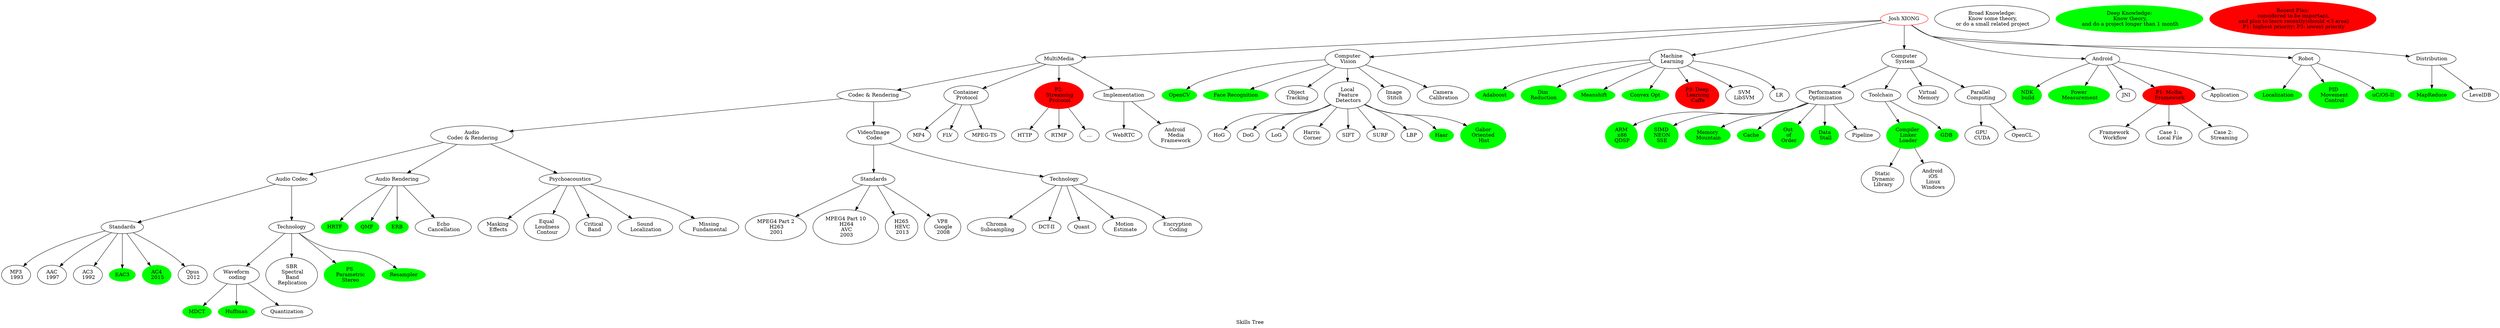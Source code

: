 digraph Skills_Tree 
{
    label="Skills Tree";  
    node [shape=ellipse];
    
    Josh_XIONG    [ label="Josh XIONG", fillcolor=green, color=red]
    Josh_XIONG -> {
        MultiMedia          [ label = "MultiMedia"]
        Computer_Vision     [ label = "Computer\n Vision"];
        Machine_Learning    [ label = "Machine\n Learning"];
        Computer_System     [ label = "Computer\n System"];
        Android             [ label = "Android" ];
        Robot               [ label = "Robot" ];
        // Internet            [ label = "Internet" ];
        Distribution        [ label = "Distribution" ]
    }
    Breadth_Knowledge [
        label = "Broad Knowledge:\n Know some theory,\n or do a small related project", 
        shape=ellipse]
    Depth_Knowledge   [
        label = "Deep Knowledge:\n Know theory,\n and do a project longer than 1 month", 
        shape=ellipse,
        style=filled, color = green ]
    Recent_Plan       [
        label = "Recent Plan:\n considered to be important,\n and plan to learn recently(should <3 area)\n P1: highest priority; P3: lowest priority", 
        shape=ellipse,
        style=filled, color = red ]
    
    {
        MultiMedia -> {
            Codec                   [ label = "Codec & Rendering"]
            Container_Protocol      [ label = "Container\n Protocol"]
            Streaming_Protocol      [ label = "P2:\n Streaming\n Protocol", style=filled, color = red ]
            Implementation          [ label = "Implementation"]
        }
        {
            Codec -> {
                Audio_Codec_Rendering       [ label = "Audio\n Codec & Rendering"];
                Video_Image_Codec           [ label = "Video/Image\n Codec" ];
            }
            {
                Audio_Codec_Rendering -> {
                    Audio_Codec     [label = "Audio Codec" ]
                    Audio_Render    [label = "Audio Rendering"]
                    Psychoacoustics [label = "Psychoacoustics"]
                }
                {
                    Audio_Codec -> {
                        Audio_Standards [label = "Standards"]
                        Audio_Tech      [label = "Technology"]
                    }
                    {
                        Audio_Standards -> {
                            MP3         [label = "MP3\n 1993"]
                            AAC         [label = "AAC\n 1997"]
                            AC3         [label = "AC3\n 1992"]
                            EAC3        [label = "EAC3", style=filled, color = green ]
                            AC4         [label = "AC4\n 2015", style=filled, color = green ]
                            Opus        [label = "Opus\n 2012"]
                        }
                        Audio_Tech -> {
                            Waveform    [label = "Waveform\n coding"]
                            SBR         [label = "SBR\n Spectral\n Band\n Replication"]
                            PS          [label = "PS\n Parametric\n Stereo", style=filled, color = green ]
                            Resampler   [label = "Resampler", style=filled, color = green ]
                        }
                        {
                            Waveform -> {
                                MDCT        [label = "MDCT", style=filled, color = green ]
                                Huffman     [label = "Huffman", style=filled, color = green ]
                                Audio_Quant [label = "Quantization" ]
                            }
                        }
                    }
                    Audio_Render -> {
                        HRTF    [label = "HRTF", style=filled, color = green ]
                        QMF     [label = "QMF", style=filled, color = green ]
                        ERB     [label = "ERB", style=filled, color = green ]
                        Echo    [label = "Echo\n Cancellation" ]
                    }
                    Psychoacoustics -> {
                        Masking_Effects         [label = "Masking\n Effects"]
                        Equal_Loudness_Contour  [label = "Equal\n Loudness\n Contour"]
                        Critical_Band           [label = "Critical\n Band"]
                        Sound_Localization      [label = "Sound\n Localization"]
                        Missing_Fundamental     [label = "Missing\n Fundamental"]                    
                    }
                }
                Video_Image_Codec -> {
                    Video_Standards [label = "Standards"]
                    Video_Tech      [label = "Technology"]
                }
                {
                    Video_Standards -> {                
                        MPEG4 [label = "MPEG4 Part 2\n H263\n 2001"]
                        H264  [label = "MPEG4 Part 10\n H264\n AVC\n 2003"]
                        H265  [label = "H265\n HEVC\n 2013"]
                        VP8   [label = "VP8\n Google\n 2008"]
                    }
                    Video_Tech -> {
                        Chroma_Subsampling  [label = "Chroma\n Subsampling"]
                        DCT_II              [label = "DCT-II"]
                        Quant               [label = "Quant"]
                        Motion_Estimate     [label = "Motion\n Estimate"]
                        Encryption_Coding   [label = "Encryption\n Coding"]
                    }
                }
            }
            Container_Protocol -> {
                MP4
                FLV
                MPEG_TS     [label = "MPEG-TS"]
            }
            Streaming_Protocol -> {
                HTTP
                RTMP
                Others      [label = "..."]
            }
            Implementation -> {
                WebRTC
                Android_MediaFramework [ label = "Android\n Media\n Framework"]
            }
        }
        Computer_Vision -> {
            OpenCV              [ label = "OpenCV", style=filled, color = green]
            Face                [ label = "Face Recognition", style=filled, color = green]
            Obj_Track           [ label = "Object\n Tracking"]
            Local_Feature       [ label = "Local\n Feature\n Detectors"]
            Image_Stitch        [ label = "Image\n Stitch"]
            Camera_Calibration  [ label = "Camera\n Calibration"]
        }
        {
            Local_Feature -> {
                HoG
                DoG
                LoG
                Harris_Corner   [label = "Harris\n Corner"]
                SIFT
                SURF
                LBP
                Haar            [label = "Haar", style=filled, color = green ]
                GoH             [label = "Gabor\n Oriented \n Hist", style=filled, color = green ]
            }
        }
        Machine_Learning -> {
            Adaboost    [ label = "Adaboost",        style=filled, color = green]
            Dim_Reduce  [ label = "Dim \nReduction", style=filled, color = green]
            Meanshift   [ label = "Meanshift",       style=filled, color = green]
            Convex_Opt  [ label = "Convex Opt",      style=filled, color = green]
            DP_Caffe    [ label = "P3: Deep\n Learning\n Caffe", style=filled, color = red ]
            SVM         [ label = "SVM\nLibSVM"]
            LR          [ label = "LR"]
        }
        Computer_System -> {
                Perf_Opt   [label = "Performance\n Optimization" ]
                Toolchain  [label = "Toolchain" ]
                Virtual_Memory      [label = "Virtual\n Memory"]
                Parallel_Computing  [label = "Parallel\n Computing"]
        }
        {
            Perf_Opt -> {
                ARM_x86_QDSP [label = "ARM\n x86\n QDSP", style=filled, color = green ]
                SIMD                [label = "SIMD\n NEON\n SSE" , style=filled, color = green ]
                Memory_Mountain     [label = "Memory\n Mountain" , style=filled, color = green ]
                Cache               [label = "Cache"             , style=filled, color = green ]
                OoO                 [label = "Out\n of\n Order"  , style=filled, color = green ]
                Data_Stall          [label = "Data\n Stall"      , style=filled, color = green ]
                Pipeline            [label = "Pipeline"]
            }
            Toolchain -> {
                Compiler_loader [label = "Compiler\n Linker\n Loader", style=filled, color = green ]
                GDB [label = "GDB", style=filled, color = green]
            }
            {
                Compiler_loader -> {
                    lib_type    [label = "Static\n Dynamic\n Library"]
                    Os_Type     [label = "Android\n iOS\n Linux\n Windows"]
                }
            }
            Parallel_Computing -> {
                GPU    [label = "GPU\n CUDA"]
                OpenCL [label = "OpenCL"]
            }
        }
        Android -> {
            NDK             [label = "NDK\n build", style=filled, color = green ]
            Power           [label = "Power\n Measurement", style=filled, color = green ]
            JNI
            Media_Framework [label = "P1: Media\n Framework", style=filled, color = red ]
            Application
        }
        {
            Media_Framework -> {
                Framework_Workflow      [label = "Framework\n Workflow"]
                Local_Case              [label = "Case 1:\n Local File"]
                Streaming_Case          [label = "Case 2:\n Streaming"]
            }
        }
        Robot -> {
            Localization [label = "Localization", style=filled, color = green ]
            Movement_Control    [label = "PID\n Movement\n Control", style=filled, color = green ]
            uC_OS               [label = "uC/OS-II", style=filled, color = green ]
        }
        Distribution -> {
            MapReduce [ label = "MapReduce", style=filled, color = green ];
            LevelDB   [ label = "LevelDB" ];
        }
    }
}
